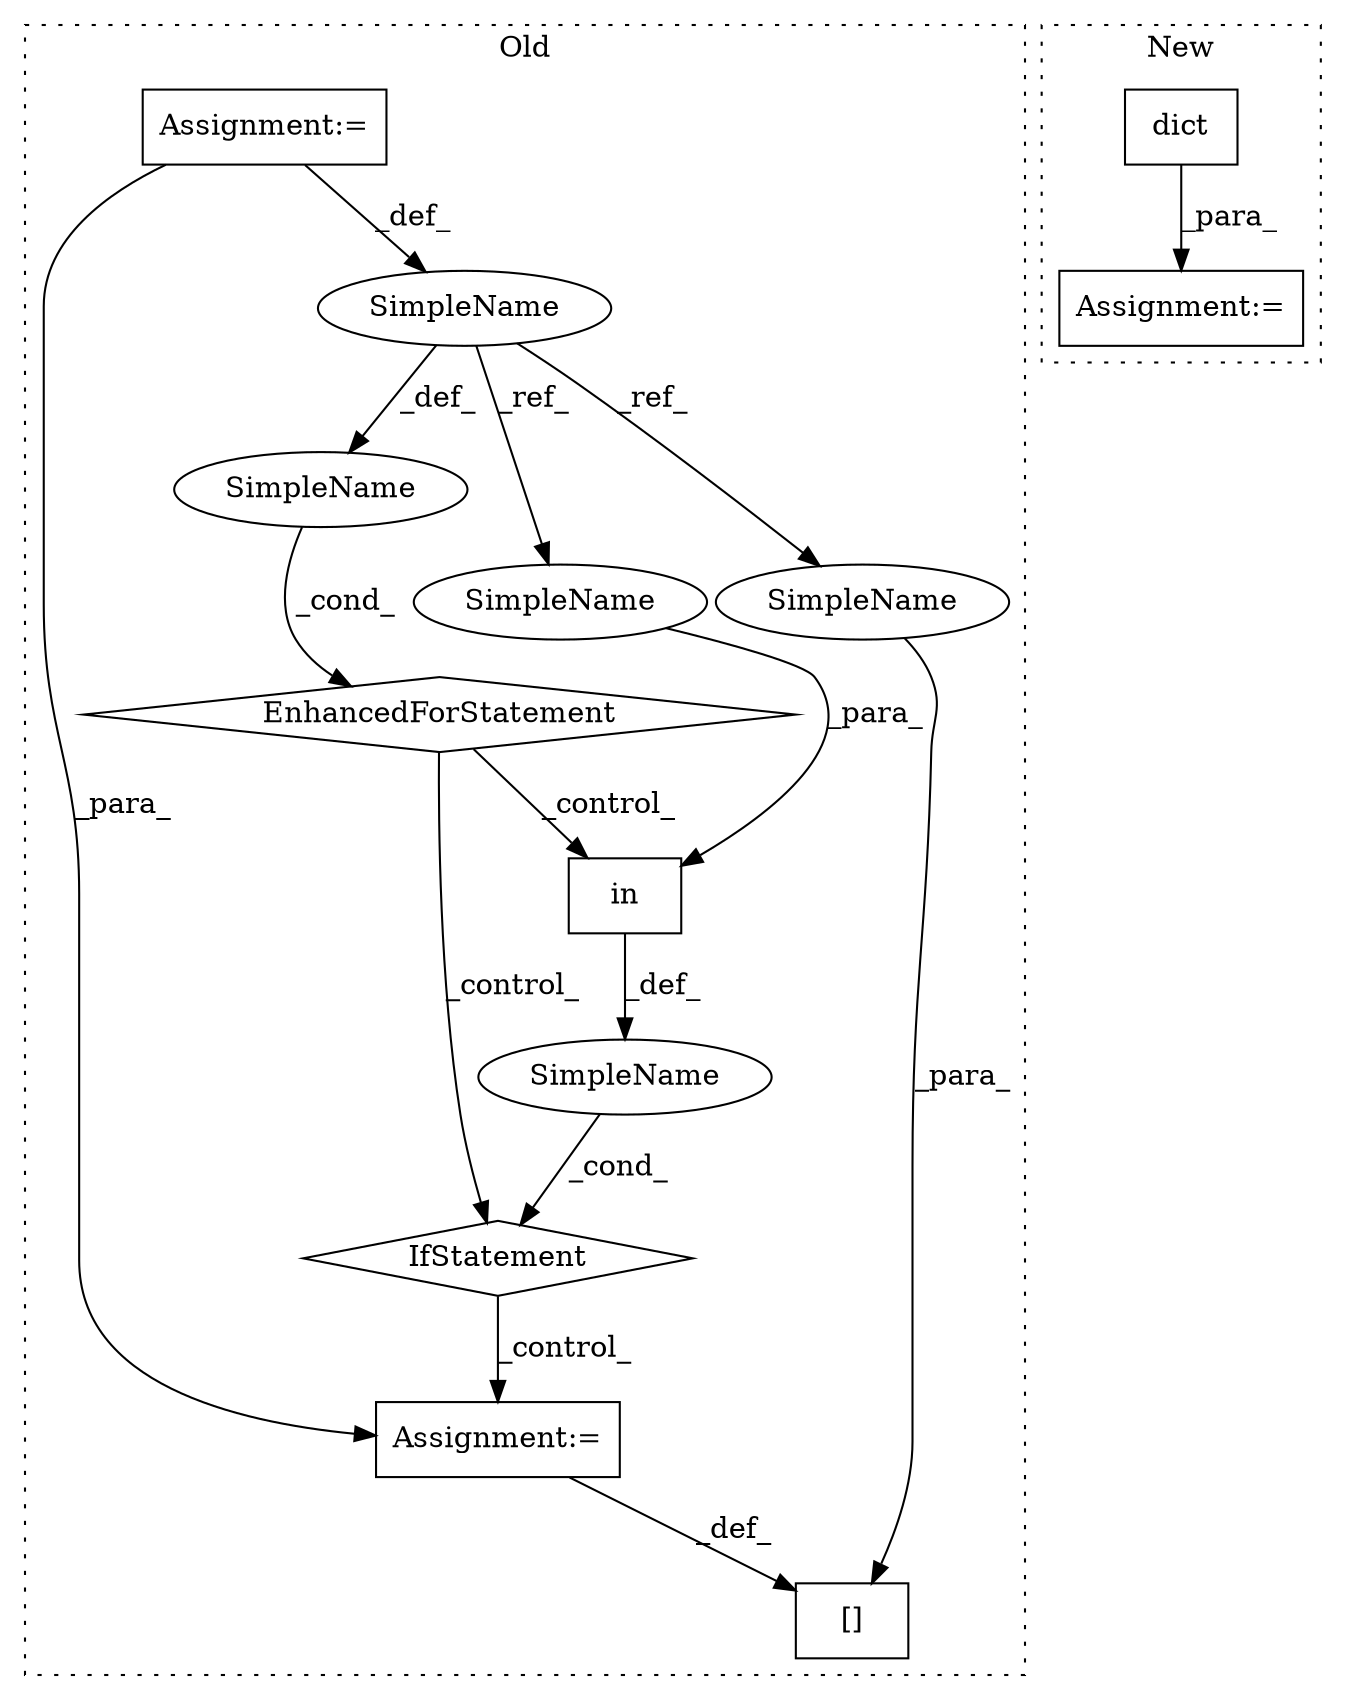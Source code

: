 digraph G {
subgraph cluster0 {
1 [label="EnhancedForStatement" a="70" s="30113,30194" l="66,2" shape="diamond"];
3 [label="Assignment:=" a="7" s="30113,30194" l="66,2" shape="box"];
5 [label="Assignment:=" a="7" s="30252" l="1" shape="box"];
6 [label="SimpleName" a="42" s="30186" l="1" shape="ellipse"];
7 [label="IfStatement" a="25" s="30204,30235" l="4,2" shape="diamond"];
8 [label="SimpleName" a="42" s="" l="" shape="ellipse"];
9 [label="[]" a="2" s="30247,30251" l="3,1" shape="box"];
10 [label="in" a="105" s="30215" l="13" shape="box"];
11 [label="SimpleName" a="42" s="30173" l="1" shape="ellipse"];
12 [label="SimpleName" a="42" s="30250" l="1" shape="ellipse"];
13 [label="SimpleName" a="42" s="30215" l="1" shape="ellipse"];
label = "Old";
style="dotted";
}
subgraph cluster1 {
2 [label="dict" a="32" s="29214,29515" l="5,1" shape="box"];
4 [label="Assignment:=" a="7" s="29213" l="1" shape="box"];
label = "New";
style="dotted";
}
1 -> 7 [label="_control_"];
1 -> 10 [label="_control_"];
2 -> 4 [label="_para_"];
3 -> 11 [label="_def_"];
3 -> 5 [label="_para_"];
5 -> 9 [label="_def_"];
6 -> 1 [label="_cond_"];
7 -> 5 [label="_control_"];
8 -> 7 [label="_cond_"];
10 -> 8 [label="_def_"];
11 -> 12 [label="_ref_"];
11 -> 13 [label="_ref_"];
11 -> 6 [label="_def_"];
12 -> 9 [label="_para_"];
13 -> 10 [label="_para_"];
}